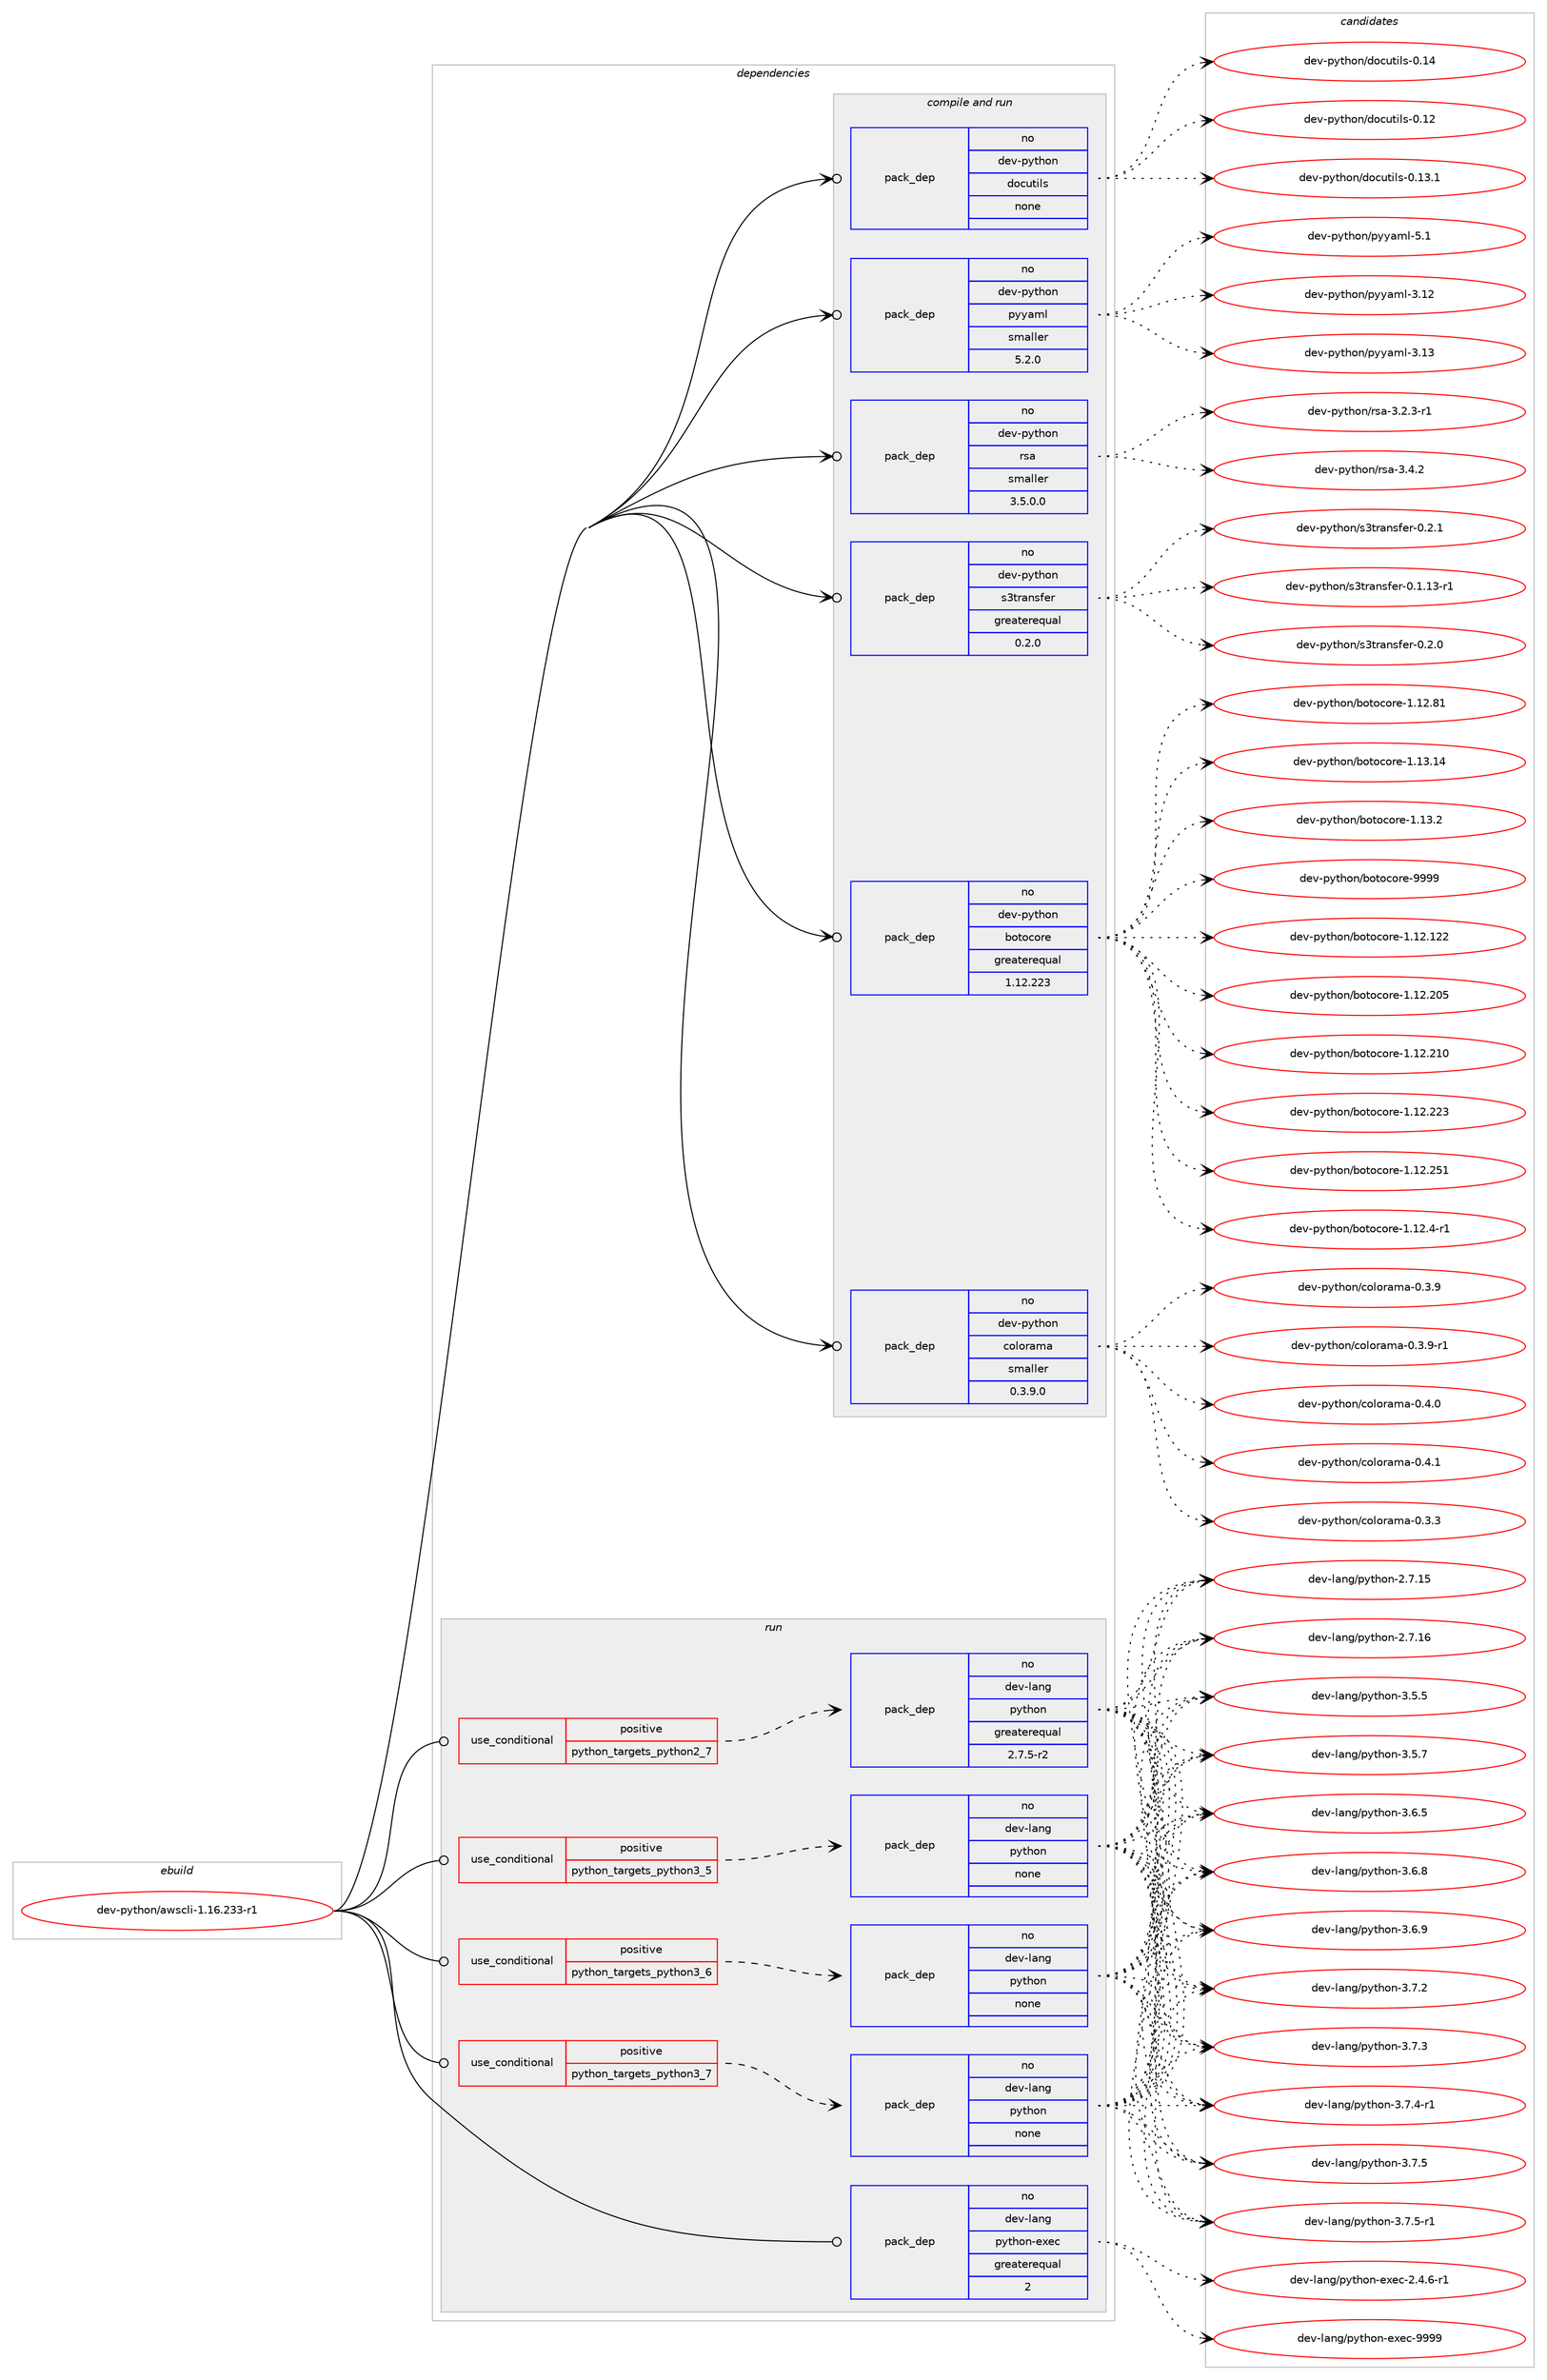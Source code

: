 digraph prolog {

# *************
# Graph options
# *************

newrank=true;
concentrate=true;
compound=true;
graph [rankdir=LR,fontname=Helvetica,fontsize=10,ranksep=1.5];#, ranksep=2.5, nodesep=0.2];
edge  [arrowhead=vee];
node  [fontname=Helvetica,fontsize=10];

# **********
# The ebuild
# **********

subgraph cluster_leftcol {
color=gray;
rank=same;
label=<<i>ebuild</i>>;
id [label="dev-python/awscli-1.16.233-r1", color=red, width=4, href="../dev-python/awscli-1.16.233-r1.svg"];
}

# ****************
# The dependencies
# ****************

subgraph cluster_midcol {
color=gray;
label=<<i>dependencies</i>>;
subgraph cluster_compile {
fillcolor="#eeeeee";
style=filled;
label=<<i>compile</i>>;
}
subgraph cluster_compileandrun {
fillcolor="#eeeeee";
style=filled;
label=<<i>compile and run</i>>;
subgraph pack447404 {
dependency595783 [label=<<TABLE BORDER="0" CELLBORDER="1" CELLSPACING="0" CELLPADDING="4" WIDTH="220"><TR><TD ROWSPAN="6" CELLPADDING="30">pack_dep</TD></TR><TR><TD WIDTH="110">no</TD></TR><TR><TD>dev-python</TD></TR><TR><TD>botocore</TD></TR><TR><TD>greaterequal</TD></TR><TR><TD>1.12.223</TD></TR></TABLE>>, shape=none, color=blue];
}
id:e -> dependency595783:w [weight=20,style="solid",arrowhead="odotvee"];
subgraph pack447405 {
dependency595784 [label=<<TABLE BORDER="0" CELLBORDER="1" CELLSPACING="0" CELLPADDING="4" WIDTH="220"><TR><TD ROWSPAN="6" CELLPADDING="30">pack_dep</TD></TR><TR><TD WIDTH="110">no</TD></TR><TR><TD>dev-python</TD></TR><TR><TD>colorama</TD></TR><TR><TD>smaller</TD></TR><TR><TD>0.3.9.0</TD></TR></TABLE>>, shape=none, color=blue];
}
id:e -> dependency595784:w [weight=20,style="solid",arrowhead="odotvee"];
subgraph pack447406 {
dependency595785 [label=<<TABLE BORDER="0" CELLBORDER="1" CELLSPACING="0" CELLPADDING="4" WIDTH="220"><TR><TD ROWSPAN="6" CELLPADDING="30">pack_dep</TD></TR><TR><TD WIDTH="110">no</TD></TR><TR><TD>dev-python</TD></TR><TR><TD>docutils</TD></TR><TR><TD>none</TD></TR><TR><TD></TD></TR></TABLE>>, shape=none, color=blue];
}
id:e -> dependency595785:w [weight=20,style="solid",arrowhead="odotvee"];
subgraph pack447407 {
dependency595786 [label=<<TABLE BORDER="0" CELLBORDER="1" CELLSPACING="0" CELLPADDING="4" WIDTH="220"><TR><TD ROWSPAN="6" CELLPADDING="30">pack_dep</TD></TR><TR><TD WIDTH="110">no</TD></TR><TR><TD>dev-python</TD></TR><TR><TD>pyyaml</TD></TR><TR><TD>smaller</TD></TR><TR><TD>5.2.0</TD></TR></TABLE>>, shape=none, color=blue];
}
id:e -> dependency595786:w [weight=20,style="solid",arrowhead="odotvee"];
subgraph pack447408 {
dependency595787 [label=<<TABLE BORDER="0" CELLBORDER="1" CELLSPACING="0" CELLPADDING="4" WIDTH="220"><TR><TD ROWSPAN="6" CELLPADDING="30">pack_dep</TD></TR><TR><TD WIDTH="110">no</TD></TR><TR><TD>dev-python</TD></TR><TR><TD>rsa</TD></TR><TR><TD>smaller</TD></TR><TR><TD>3.5.0.0</TD></TR></TABLE>>, shape=none, color=blue];
}
id:e -> dependency595787:w [weight=20,style="solid",arrowhead="odotvee"];
subgraph pack447409 {
dependency595788 [label=<<TABLE BORDER="0" CELLBORDER="1" CELLSPACING="0" CELLPADDING="4" WIDTH="220"><TR><TD ROWSPAN="6" CELLPADDING="30">pack_dep</TD></TR><TR><TD WIDTH="110">no</TD></TR><TR><TD>dev-python</TD></TR><TR><TD>s3transfer</TD></TR><TR><TD>greaterequal</TD></TR><TR><TD>0.2.0</TD></TR></TABLE>>, shape=none, color=blue];
}
id:e -> dependency595788:w [weight=20,style="solid",arrowhead="odotvee"];
}
subgraph cluster_run {
fillcolor="#eeeeee";
style=filled;
label=<<i>run</i>>;
subgraph cond136606 {
dependency595789 [label=<<TABLE BORDER="0" CELLBORDER="1" CELLSPACING="0" CELLPADDING="4"><TR><TD ROWSPAN="3" CELLPADDING="10">use_conditional</TD></TR><TR><TD>positive</TD></TR><TR><TD>python_targets_python2_7</TD></TR></TABLE>>, shape=none, color=red];
subgraph pack447410 {
dependency595790 [label=<<TABLE BORDER="0" CELLBORDER="1" CELLSPACING="0" CELLPADDING="4" WIDTH="220"><TR><TD ROWSPAN="6" CELLPADDING="30">pack_dep</TD></TR><TR><TD WIDTH="110">no</TD></TR><TR><TD>dev-lang</TD></TR><TR><TD>python</TD></TR><TR><TD>greaterequal</TD></TR><TR><TD>2.7.5-r2</TD></TR></TABLE>>, shape=none, color=blue];
}
dependency595789:e -> dependency595790:w [weight=20,style="dashed",arrowhead="vee"];
}
id:e -> dependency595789:w [weight=20,style="solid",arrowhead="odot"];
subgraph cond136607 {
dependency595791 [label=<<TABLE BORDER="0" CELLBORDER="1" CELLSPACING="0" CELLPADDING="4"><TR><TD ROWSPAN="3" CELLPADDING="10">use_conditional</TD></TR><TR><TD>positive</TD></TR><TR><TD>python_targets_python3_5</TD></TR></TABLE>>, shape=none, color=red];
subgraph pack447411 {
dependency595792 [label=<<TABLE BORDER="0" CELLBORDER="1" CELLSPACING="0" CELLPADDING="4" WIDTH="220"><TR><TD ROWSPAN="6" CELLPADDING="30">pack_dep</TD></TR><TR><TD WIDTH="110">no</TD></TR><TR><TD>dev-lang</TD></TR><TR><TD>python</TD></TR><TR><TD>none</TD></TR><TR><TD></TD></TR></TABLE>>, shape=none, color=blue];
}
dependency595791:e -> dependency595792:w [weight=20,style="dashed",arrowhead="vee"];
}
id:e -> dependency595791:w [weight=20,style="solid",arrowhead="odot"];
subgraph cond136608 {
dependency595793 [label=<<TABLE BORDER="0" CELLBORDER="1" CELLSPACING="0" CELLPADDING="4"><TR><TD ROWSPAN="3" CELLPADDING="10">use_conditional</TD></TR><TR><TD>positive</TD></TR><TR><TD>python_targets_python3_6</TD></TR></TABLE>>, shape=none, color=red];
subgraph pack447412 {
dependency595794 [label=<<TABLE BORDER="0" CELLBORDER="1" CELLSPACING="0" CELLPADDING="4" WIDTH="220"><TR><TD ROWSPAN="6" CELLPADDING="30">pack_dep</TD></TR><TR><TD WIDTH="110">no</TD></TR><TR><TD>dev-lang</TD></TR><TR><TD>python</TD></TR><TR><TD>none</TD></TR><TR><TD></TD></TR></TABLE>>, shape=none, color=blue];
}
dependency595793:e -> dependency595794:w [weight=20,style="dashed",arrowhead="vee"];
}
id:e -> dependency595793:w [weight=20,style="solid",arrowhead="odot"];
subgraph cond136609 {
dependency595795 [label=<<TABLE BORDER="0" CELLBORDER="1" CELLSPACING="0" CELLPADDING="4"><TR><TD ROWSPAN="3" CELLPADDING="10">use_conditional</TD></TR><TR><TD>positive</TD></TR><TR><TD>python_targets_python3_7</TD></TR></TABLE>>, shape=none, color=red];
subgraph pack447413 {
dependency595796 [label=<<TABLE BORDER="0" CELLBORDER="1" CELLSPACING="0" CELLPADDING="4" WIDTH="220"><TR><TD ROWSPAN="6" CELLPADDING="30">pack_dep</TD></TR><TR><TD WIDTH="110">no</TD></TR><TR><TD>dev-lang</TD></TR><TR><TD>python</TD></TR><TR><TD>none</TD></TR><TR><TD></TD></TR></TABLE>>, shape=none, color=blue];
}
dependency595795:e -> dependency595796:w [weight=20,style="dashed",arrowhead="vee"];
}
id:e -> dependency595795:w [weight=20,style="solid",arrowhead="odot"];
subgraph pack447414 {
dependency595797 [label=<<TABLE BORDER="0" CELLBORDER="1" CELLSPACING="0" CELLPADDING="4" WIDTH="220"><TR><TD ROWSPAN="6" CELLPADDING="30">pack_dep</TD></TR><TR><TD WIDTH="110">no</TD></TR><TR><TD>dev-lang</TD></TR><TR><TD>python-exec</TD></TR><TR><TD>greaterequal</TD></TR><TR><TD>2</TD></TR></TABLE>>, shape=none, color=blue];
}
id:e -> dependency595797:w [weight=20,style="solid",arrowhead="odot"];
}
}

# **************
# The candidates
# **************

subgraph cluster_choices {
rank=same;
color=gray;
label=<<i>candidates</i>>;

subgraph choice447404 {
color=black;
nodesep=1;
choice10010111845112121116104111110479811111611199111114101454946495046495050 [label="dev-python/botocore-1.12.122", color=red, width=4,href="../dev-python/botocore-1.12.122.svg"];
choice10010111845112121116104111110479811111611199111114101454946495046504853 [label="dev-python/botocore-1.12.205", color=red, width=4,href="../dev-python/botocore-1.12.205.svg"];
choice10010111845112121116104111110479811111611199111114101454946495046504948 [label="dev-python/botocore-1.12.210", color=red, width=4,href="../dev-python/botocore-1.12.210.svg"];
choice10010111845112121116104111110479811111611199111114101454946495046505051 [label="dev-python/botocore-1.12.223", color=red, width=4,href="../dev-python/botocore-1.12.223.svg"];
choice10010111845112121116104111110479811111611199111114101454946495046505349 [label="dev-python/botocore-1.12.251", color=red, width=4,href="../dev-python/botocore-1.12.251.svg"];
choice10010111845112121116104111110479811111611199111114101454946495046524511449 [label="dev-python/botocore-1.12.4-r1", color=red, width=4,href="../dev-python/botocore-1.12.4-r1.svg"];
choice100101118451121211161041111104798111116111991111141014549464950465649 [label="dev-python/botocore-1.12.81", color=red, width=4,href="../dev-python/botocore-1.12.81.svg"];
choice100101118451121211161041111104798111116111991111141014549464951464952 [label="dev-python/botocore-1.13.14", color=red, width=4,href="../dev-python/botocore-1.13.14.svg"];
choice1001011184511212111610411111047981111161119911111410145494649514650 [label="dev-python/botocore-1.13.2", color=red, width=4,href="../dev-python/botocore-1.13.2.svg"];
choice100101118451121211161041111104798111116111991111141014557575757 [label="dev-python/botocore-9999", color=red, width=4,href="../dev-python/botocore-9999.svg"];
dependency595783:e -> choice10010111845112121116104111110479811111611199111114101454946495046495050:w [style=dotted,weight="100"];
dependency595783:e -> choice10010111845112121116104111110479811111611199111114101454946495046504853:w [style=dotted,weight="100"];
dependency595783:e -> choice10010111845112121116104111110479811111611199111114101454946495046504948:w [style=dotted,weight="100"];
dependency595783:e -> choice10010111845112121116104111110479811111611199111114101454946495046505051:w [style=dotted,weight="100"];
dependency595783:e -> choice10010111845112121116104111110479811111611199111114101454946495046505349:w [style=dotted,weight="100"];
dependency595783:e -> choice10010111845112121116104111110479811111611199111114101454946495046524511449:w [style=dotted,weight="100"];
dependency595783:e -> choice100101118451121211161041111104798111116111991111141014549464950465649:w [style=dotted,weight="100"];
dependency595783:e -> choice100101118451121211161041111104798111116111991111141014549464951464952:w [style=dotted,weight="100"];
dependency595783:e -> choice1001011184511212111610411111047981111161119911111410145494649514650:w [style=dotted,weight="100"];
dependency595783:e -> choice100101118451121211161041111104798111116111991111141014557575757:w [style=dotted,weight="100"];
}
subgraph choice447405 {
color=black;
nodesep=1;
choice1001011184511212111610411111047991111081111149710997454846514651 [label="dev-python/colorama-0.3.3", color=red, width=4,href="../dev-python/colorama-0.3.3.svg"];
choice1001011184511212111610411111047991111081111149710997454846514657 [label="dev-python/colorama-0.3.9", color=red, width=4,href="../dev-python/colorama-0.3.9.svg"];
choice10010111845112121116104111110479911110811111497109974548465146574511449 [label="dev-python/colorama-0.3.9-r1", color=red, width=4,href="../dev-python/colorama-0.3.9-r1.svg"];
choice1001011184511212111610411111047991111081111149710997454846524648 [label="dev-python/colorama-0.4.0", color=red, width=4,href="../dev-python/colorama-0.4.0.svg"];
choice1001011184511212111610411111047991111081111149710997454846524649 [label="dev-python/colorama-0.4.1", color=red, width=4,href="../dev-python/colorama-0.4.1.svg"];
dependency595784:e -> choice1001011184511212111610411111047991111081111149710997454846514651:w [style=dotted,weight="100"];
dependency595784:e -> choice1001011184511212111610411111047991111081111149710997454846514657:w [style=dotted,weight="100"];
dependency595784:e -> choice10010111845112121116104111110479911110811111497109974548465146574511449:w [style=dotted,weight="100"];
dependency595784:e -> choice1001011184511212111610411111047991111081111149710997454846524648:w [style=dotted,weight="100"];
dependency595784:e -> choice1001011184511212111610411111047991111081111149710997454846524649:w [style=dotted,weight="100"];
}
subgraph choice447406 {
color=black;
nodesep=1;
choice1001011184511212111610411111047100111991171161051081154548464950 [label="dev-python/docutils-0.12", color=red, width=4,href="../dev-python/docutils-0.12.svg"];
choice10010111845112121116104111110471001119911711610510811545484649514649 [label="dev-python/docutils-0.13.1", color=red, width=4,href="../dev-python/docutils-0.13.1.svg"];
choice1001011184511212111610411111047100111991171161051081154548464952 [label="dev-python/docutils-0.14", color=red, width=4,href="../dev-python/docutils-0.14.svg"];
dependency595785:e -> choice1001011184511212111610411111047100111991171161051081154548464950:w [style=dotted,weight="100"];
dependency595785:e -> choice10010111845112121116104111110471001119911711610510811545484649514649:w [style=dotted,weight="100"];
dependency595785:e -> choice1001011184511212111610411111047100111991171161051081154548464952:w [style=dotted,weight="100"];
}
subgraph choice447407 {
color=black;
nodesep=1;
choice1001011184511212111610411111047112121121971091084551464950 [label="dev-python/pyyaml-3.12", color=red, width=4,href="../dev-python/pyyaml-3.12.svg"];
choice1001011184511212111610411111047112121121971091084551464951 [label="dev-python/pyyaml-3.13", color=red, width=4,href="../dev-python/pyyaml-3.13.svg"];
choice10010111845112121116104111110471121211219710910845534649 [label="dev-python/pyyaml-5.1", color=red, width=4,href="../dev-python/pyyaml-5.1.svg"];
dependency595786:e -> choice1001011184511212111610411111047112121121971091084551464950:w [style=dotted,weight="100"];
dependency595786:e -> choice1001011184511212111610411111047112121121971091084551464951:w [style=dotted,weight="100"];
dependency595786:e -> choice10010111845112121116104111110471121211219710910845534649:w [style=dotted,weight="100"];
}
subgraph choice447408 {
color=black;
nodesep=1;
choice1001011184511212111610411111047114115974551465046514511449 [label="dev-python/rsa-3.2.3-r1", color=red, width=4,href="../dev-python/rsa-3.2.3-r1.svg"];
choice100101118451121211161041111104711411597455146524650 [label="dev-python/rsa-3.4.2", color=red, width=4,href="../dev-python/rsa-3.4.2.svg"];
dependency595787:e -> choice1001011184511212111610411111047114115974551465046514511449:w [style=dotted,weight="100"];
dependency595787:e -> choice100101118451121211161041111104711411597455146524650:w [style=dotted,weight="100"];
}
subgraph choice447409 {
color=black;
nodesep=1;
choice10010111845112121116104111110471155111611497110115102101114454846494649514511449 [label="dev-python/s3transfer-0.1.13-r1", color=red, width=4,href="../dev-python/s3transfer-0.1.13-r1.svg"];
choice10010111845112121116104111110471155111611497110115102101114454846504648 [label="dev-python/s3transfer-0.2.0", color=red, width=4,href="../dev-python/s3transfer-0.2.0.svg"];
choice10010111845112121116104111110471155111611497110115102101114454846504649 [label="dev-python/s3transfer-0.2.1", color=red, width=4,href="../dev-python/s3transfer-0.2.1.svg"];
dependency595788:e -> choice10010111845112121116104111110471155111611497110115102101114454846494649514511449:w [style=dotted,weight="100"];
dependency595788:e -> choice10010111845112121116104111110471155111611497110115102101114454846504648:w [style=dotted,weight="100"];
dependency595788:e -> choice10010111845112121116104111110471155111611497110115102101114454846504649:w [style=dotted,weight="100"];
}
subgraph choice447410 {
color=black;
nodesep=1;
choice10010111845108971101034711212111610411111045504655464953 [label="dev-lang/python-2.7.15", color=red, width=4,href="../dev-lang/python-2.7.15.svg"];
choice10010111845108971101034711212111610411111045504655464954 [label="dev-lang/python-2.7.16", color=red, width=4,href="../dev-lang/python-2.7.16.svg"];
choice100101118451089711010347112121116104111110455146534653 [label="dev-lang/python-3.5.5", color=red, width=4,href="../dev-lang/python-3.5.5.svg"];
choice100101118451089711010347112121116104111110455146534655 [label="dev-lang/python-3.5.7", color=red, width=4,href="../dev-lang/python-3.5.7.svg"];
choice100101118451089711010347112121116104111110455146544653 [label="dev-lang/python-3.6.5", color=red, width=4,href="../dev-lang/python-3.6.5.svg"];
choice100101118451089711010347112121116104111110455146544656 [label="dev-lang/python-3.6.8", color=red, width=4,href="../dev-lang/python-3.6.8.svg"];
choice100101118451089711010347112121116104111110455146544657 [label="dev-lang/python-3.6.9", color=red, width=4,href="../dev-lang/python-3.6.9.svg"];
choice100101118451089711010347112121116104111110455146554650 [label="dev-lang/python-3.7.2", color=red, width=4,href="../dev-lang/python-3.7.2.svg"];
choice100101118451089711010347112121116104111110455146554651 [label="dev-lang/python-3.7.3", color=red, width=4,href="../dev-lang/python-3.7.3.svg"];
choice1001011184510897110103471121211161041111104551465546524511449 [label="dev-lang/python-3.7.4-r1", color=red, width=4,href="../dev-lang/python-3.7.4-r1.svg"];
choice100101118451089711010347112121116104111110455146554653 [label="dev-lang/python-3.7.5", color=red, width=4,href="../dev-lang/python-3.7.5.svg"];
choice1001011184510897110103471121211161041111104551465546534511449 [label="dev-lang/python-3.7.5-r1", color=red, width=4,href="../dev-lang/python-3.7.5-r1.svg"];
dependency595790:e -> choice10010111845108971101034711212111610411111045504655464953:w [style=dotted,weight="100"];
dependency595790:e -> choice10010111845108971101034711212111610411111045504655464954:w [style=dotted,weight="100"];
dependency595790:e -> choice100101118451089711010347112121116104111110455146534653:w [style=dotted,weight="100"];
dependency595790:e -> choice100101118451089711010347112121116104111110455146534655:w [style=dotted,weight="100"];
dependency595790:e -> choice100101118451089711010347112121116104111110455146544653:w [style=dotted,weight="100"];
dependency595790:e -> choice100101118451089711010347112121116104111110455146544656:w [style=dotted,weight="100"];
dependency595790:e -> choice100101118451089711010347112121116104111110455146544657:w [style=dotted,weight="100"];
dependency595790:e -> choice100101118451089711010347112121116104111110455146554650:w [style=dotted,weight="100"];
dependency595790:e -> choice100101118451089711010347112121116104111110455146554651:w [style=dotted,weight="100"];
dependency595790:e -> choice1001011184510897110103471121211161041111104551465546524511449:w [style=dotted,weight="100"];
dependency595790:e -> choice100101118451089711010347112121116104111110455146554653:w [style=dotted,weight="100"];
dependency595790:e -> choice1001011184510897110103471121211161041111104551465546534511449:w [style=dotted,weight="100"];
}
subgraph choice447411 {
color=black;
nodesep=1;
choice10010111845108971101034711212111610411111045504655464953 [label="dev-lang/python-2.7.15", color=red, width=4,href="../dev-lang/python-2.7.15.svg"];
choice10010111845108971101034711212111610411111045504655464954 [label="dev-lang/python-2.7.16", color=red, width=4,href="../dev-lang/python-2.7.16.svg"];
choice100101118451089711010347112121116104111110455146534653 [label="dev-lang/python-3.5.5", color=red, width=4,href="../dev-lang/python-3.5.5.svg"];
choice100101118451089711010347112121116104111110455146534655 [label="dev-lang/python-3.5.7", color=red, width=4,href="../dev-lang/python-3.5.7.svg"];
choice100101118451089711010347112121116104111110455146544653 [label="dev-lang/python-3.6.5", color=red, width=4,href="../dev-lang/python-3.6.5.svg"];
choice100101118451089711010347112121116104111110455146544656 [label="dev-lang/python-3.6.8", color=red, width=4,href="../dev-lang/python-3.6.8.svg"];
choice100101118451089711010347112121116104111110455146544657 [label="dev-lang/python-3.6.9", color=red, width=4,href="../dev-lang/python-3.6.9.svg"];
choice100101118451089711010347112121116104111110455146554650 [label="dev-lang/python-3.7.2", color=red, width=4,href="../dev-lang/python-3.7.2.svg"];
choice100101118451089711010347112121116104111110455146554651 [label="dev-lang/python-3.7.3", color=red, width=4,href="../dev-lang/python-3.7.3.svg"];
choice1001011184510897110103471121211161041111104551465546524511449 [label="dev-lang/python-3.7.4-r1", color=red, width=4,href="../dev-lang/python-3.7.4-r1.svg"];
choice100101118451089711010347112121116104111110455146554653 [label="dev-lang/python-3.7.5", color=red, width=4,href="../dev-lang/python-3.7.5.svg"];
choice1001011184510897110103471121211161041111104551465546534511449 [label="dev-lang/python-3.7.5-r1", color=red, width=4,href="../dev-lang/python-3.7.5-r1.svg"];
dependency595792:e -> choice10010111845108971101034711212111610411111045504655464953:w [style=dotted,weight="100"];
dependency595792:e -> choice10010111845108971101034711212111610411111045504655464954:w [style=dotted,weight="100"];
dependency595792:e -> choice100101118451089711010347112121116104111110455146534653:w [style=dotted,weight="100"];
dependency595792:e -> choice100101118451089711010347112121116104111110455146534655:w [style=dotted,weight="100"];
dependency595792:e -> choice100101118451089711010347112121116104111110455146544653:w [style=dotted,weight="100"];
dependency595792:e -> choice100101118451089711010347112121116104111110455146544656:w [style=dotted,weight="100"];
dependency595792:e -> choice100101118451089711010347112121116104111110455146544657:w [style=dotted,weight="100"];
dependency595792:e -> choice100101118451089711010347112121116104111110455146554650:w [style=dotted,weight="100"];
dependency595792:e -> choice100101118451089711010347112121116104111110455146554651:w [style=dotted,weight="100"];
dependency595792:e -> choice1001011184510897110103471121211161041111104551465546524511449:w [style=dotted,weight="100"];
dependency595792:e -> choice100101118451089711010347112121116104111110455146554653:w [style=dotted,weight="100"];
dependency595792:e -> choice1001011184510897110103471121211161041111104551465546534511449:w [style=dotted,weight="100"];
}
subgraph choice447412 {
color=black;
nodesep=1;
choice10010111845108971101034711212111610411111045504655464953 [label="dev-lang/python-2.7.15", color=red, width=4,href="../dev-lang/python-2.7.15.svg"];
choice10010111845108971101034711212111610411111045504655464954 [label="dev-lang/python-2.7.16", color=red, width=4,href="../dev-lang/python-2.7.16.svg"];
choice100101118451089711010347112121116104111110455146534653 [label="dev-lang/python-3.5.5", color=red, width=4,href="../dev-lang/python-3.5.5.svg"];
choice100101118451089711010347112121116104111110455146534655 [label="dev-lang/python-3.5.7", color=red, width=4,href="../dev-lang/python-3.5.7.svg"];
choice100101118451089711010347112121116104111110455146544653 [label="dev-lang/python-3.6.5", color=red, width=4,href="../dev-lang/python-3.6.5.svg"];
choice100101118451089711010347112121116104111110455146544656 [label="dev-lang/python-3.6.8", color=red, width=4,href="../dev-lang/python-3.6.8.svg"];
choice100101118451089711010347112121116104111110455146544657 [label="dev-lang/python-3.6.9", color=red, width=4,href="../dev-lang/python-3.6.9.svg"];
choice100101118451089711010347112121116104111110455146554650 [label="dev-lang/python-3.7.2", color=red, width=4,href="../dev-lang/python-3.7.2.svg"];
choice100101118451089711010347112121116104111110455146554651 [label="dev-lang/python-3.7.3", color=red, width=4,href="../dev-lang/python-3.7.3.svg"];
choice1001011184510897110103471121211161041111104551465546524511449 [label="dev-lang/python-3.7.4-r1", color=red, width=4,href="../dev-lang/python-3.7.4-r1.svg"];
choice100101118451089711010347112121116104111110455146554653 [label="dev-lang/python-3.7.5", color=red, width=4,href="../dev-lang/python-3.7.5.svg"];
choice1001011184510897110103471121211161041111104551465546534511449 [label="dev-lang/python-3.7.5-r1", color=red, width=4,href="../dev-lang/python-3.7.5-r1.svg"];
dependency595794:e -> choice10010111845108971101034711212111610411111045504655464953:w [style=dotted,weight="100"];
dependency595794:e -> choice10010111845108971101034711212111610411111045504655464954:w [style=dotted,weight="100"];
dependency595794:e -> choice100101118451089711010347112121116104111110455146534653:w [style=dotted,weight="100"];
dependency595794:e -> choice100101118451089711010347112121116104111110455146534655:w [style=dotted,weight="100"];
dependency595794:e -> choice100101118451089711010347112121116104111110455146544653:w [style=dotted,weight="100"];
dependency595794:e -> choice100101118451089711010347112121116104111110455146544656:w [style=dotted,weight="100"];
dependency595794:e -> choice100101118451089711010347112121116104111110455146544657:w [style=dotted,weight="100"];
dependency595794:e -> choice100101118451089711010347112121116104111110455146554650:w [style=dotted,weight="100"];
dependency595794:e -> choice100101118451089711010347112121116104111110455146554651:w [style=dotted,weight="100"];
dependency595794:e -> choice1001011184510897110103471121211161041111104551465546524511449:w [style=dotted,weight="100"];
dependency595794:e -> choice100101118451089711010347112121116104111110455146554653:w [style=dotted,weight="100"];
dependency595794:e -> choice1001011184510897110103471121211161041111104551465546534511449:w [style=dotted,weight="100"];
}
subgraph choice447413 {
color=black;
nodesep=1;
choice10010111845108971101034711212111610411111045504655464953 [label="dev-lang/python-2.7.15", color=red, width=4,href="../dev-lang/python-2.7.15.svg"];
choice10010111845108971101034711212111610411111045504655464954 [label="dev-lang/python-2.7.16", color=red, width=4,href="../dev-lang/python-2.7.16.svg"];
choice100101118451089711010347112121116104111110455146534653 [label="dev-lang/python-3.5.5", color=red, width=4,href="../dev-lang/python-3.5.5.svg"];
choice100101118451089711010347112121116104111110455146534655 [label="dev-lang/python-3.5.7", color=red, width=4,href="../dev-lang/python-3.5.7.svg"];
choice100101118451089711010347112121116104111110455146544653 [label="dev-lang/python-3.6.5", color=red, width=4,href="../dev-lang/python-3.6.5.svg"];
choice100101118451089711010347112121116104111110455146544656 [label="dev-lang/python-3.6.8", color=red, width=4,href="../dev-lang/python-3.6.8.svg"];
choice100101118451089711010347112121116104111110455146544657 [label="dev-lang/python-3.6.9", color=red, width=4,href="../dev-lang/python-3.6.9.svg"];
choice100101118451089711010347112121116104111110455146554650 [label="dev-lang/python-3.7.2", color=red, width=4,href="../dev-lang/python-3.7.2.svg"];
choice100101118451089711010347112121116104111110455146554651 [label="dev-lang/python-3.7.3", color=red, width=4,href="../dev-lang/python-3.7.3.svg"];
choice1001011184510897110103471121211161041111104551465546524511449 [label="dev-lang/python-3.7.4-r1", color=red, width=4,href="../dev-lang/python-3.7.4-r1.svg"];
choice100101118451089711010347112121116104111110455146554653 [label="dev-lang/python-3.7.5", color=red, width=4,href="../dev-lang/python-3.7.5.svg"];
choice1001011184510897110103471121211161041111104551465546534511449 [label="dev-lang/python-3.7.5-r1", color=red, width=4,href="../dev-lang/python-3.7.5-r1.svg"];
dependency595796:e -> choice10010111845108971101034711212111610411111045504655464953:w [style=dotted,weight="100"];
dependency595796:e -> choice10010111845108971101034711212111610411111045504655464954:w [style=dotted,weight="100"];
dependency595796:e -> choice100101118451089711010347112121116104111110455146534653:w [style=dotted,weight="100"];
dependency595796:e -> choice100101118451089711010347112121116104111110455146534655:w [style=dotted,weight="100"];
dependency595796:e -> choice100101118451089711010347112121116104111110455146544653:w [style=dotted,weight="100"];
dependency595796:e -> choice100101118451089711010347112121116104111110455146544656:w [style=dotted,weight="100"];
dependency595796:e -> choice100101118451089711010347112121116104111110455146544657:w [style=dotted,weight="100"];
dependency595796:e -> choice100101118451089711010347112121116104111110455146554650:w [style=dotted,weight="100"];
dependency595796:e -> choice100101118451089711010347112121116104111110455146554651:w [style=dotted,weight="100"];
dependency595796:e -> choice1001011184510897110103471121211161041111104551465546524511449:w [style=dotted,weight="100"];
dependency595796:e -> choice100101118451089711010347112121116104111110455146554653:w [style=dotted,weight="100"];
dependency595796:e -> choice1001011184510897110103471121211161041111104551465546534511449:w [style=dotted,weight="100"];
}
subgraph choice447414 {
color=black;
nodesep=1;
choice10010111845108971101034711212111610411111045101120101994550465246544511449 [label="dev-lang/python-exec-2.4.6-r1", color=red, width=4,href="../dev-lang/python-exec-2.4.6-r1.svg"];
choice10010111845108971101034711212111610411111045101120101994557575757 [label="dev-lang/python-exec-9999", color=red, width=4,href="../dev-lang/python-exec-9999.svg"];
dependency595797:e -> choice10010111845108971101034711212111610411111045101120101994550465246544511449:w [style=dotted,weight="100"];
dependency595797:e -> choice10010111845108971101034711212111610411111045101120101994557575757:w [style=dotted,weight="100"];
}
}

}
